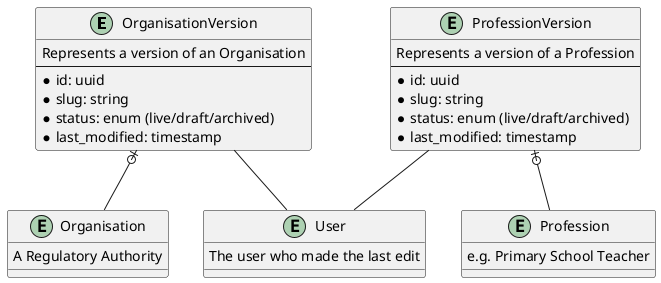 @startuml versions

entity OrganisationVersion {
  Represents a version of an Organisation
  --
  * id: uuid
  * slug: string
  * status: enum (live/draft/archived)
  * last_modified: timestamp
}

entity ProfessionVersion {
  Represents a version of a Profession
  --
  * id: uuid
  * slug: string
  * status: enum (live/draft/archived)
  * last_modified: timestamp
}

entity Organisation {
  A Regulatory Authority
}

entity Profession {
  e.g. Primary School Teacher
}

entity User {
  The user who made the last edit
}

OrganisationVersion |o-- Organisation
ProfessionVersion |o-- Profession
OrganisationVersion -- User
ProfessionVersion -- User
